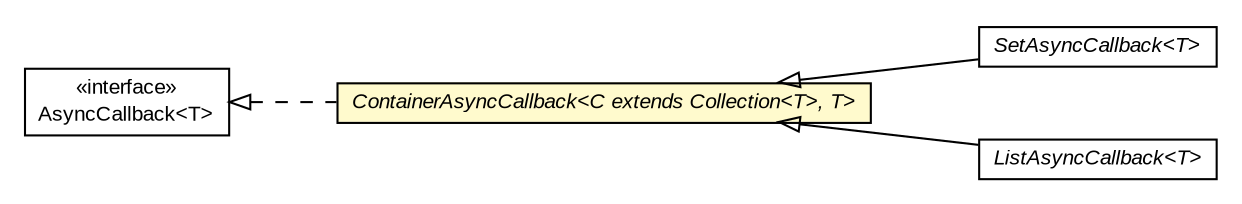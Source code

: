 #!/usr/local/bin/dot
#
# Class diagram 
# Generated by UMLGraph version R5_6-24-gf6e263 (http://www.umlgraph.org/)
#

digraph G {
	edge [fontname="arial",fontsize=10,labelfontname="arial",labelfontsize=10];
	node [fontname="arial",fontsize=10,shape=plaintext];
	nodesep=0.25;
	ranksep=0.5;
	rankdir=LR;
	// org.turbogwt.core.http.SetAsyncCallback<T>
	c528 [label=<<table title="org.turbogwt.core.http.SetAsyncCallback" border="0" cellborder="1" cellspacing="0" cellpadding="2" port="p" href="./SetAsyncCallback.html">
		<tr><td><table border="0" cellspacing="0" cellpadding="1">
<tr><td align="center" balign="center"><font face="arial italic"> SetAsyncCallback&lt;T&gt; </font></td></tr>
		</table></td></tr>
		</table>>, URL="./SetAsyncCallback.html", fontname="arial", fontcolor="black", fontsize=10.0];
	// org.turbogwt.core.http.ListAsyncCallback<T>
	c543 [label=<<table title="org.turbogwt.core.http.ListAsyncCallback" border="0" cellborder="1" cellspacing="0" cellpadding="2" port="p" href="./ListAsyncCallback.html">
		<tr><td><table border="0" cellspacing="0" cellpadding="1">
<tr><td align="center" balign="center"><font face="arial italic"> ListAsyncCallback&lt;T&gt; </font></td></tr>
		</table></td></tr>
		</table>>, URL="./ListAsyncCallback.html", fontname="arial", fontcolor="black", fontsize=10.0];
	// org.turbogwt.core.http.ContainerAsyncCallback<C extends java.util.Collection<T>, T>
	c555 [label=<<table title="org.turbogwt.core.http.ContainerAsyncCallback" border="0" cellborder="1" cellspacing="0" cellpadding="2" port="p" bgcolor="lemonChiffon" href="./ContainerAsyncCallback.html">
		<tr><td><table border="0" cellspacing="0" cellpadding="1">
<tr><td align="center" balign="center"><font face="arial italic"> ContainerAsyncCallback&lt;C extends Collection&lt;T&gt;, T&gt; </font></td></tr>
		</table></td></tr>
		</table>>, URL="./ContainerAsyncCallback.html", fontname="arial", fontcolor="black", fontsize=10.0];
	//org.turbogwt.core.http.SetAsyncCallback<T> extends org.turbogwt.core.http.ContainerAsyncCallback<java.util.Set<T>, T>
	c555:p -> c528:p [dir=back,arrowtail=empty];
	//org.turbogwt.core.http.ListAsyncCallback<T> extends org.turbogwt.core.http.ContainerAsyncCallback<java.util.List<T>, T>
	c555:p -> c543:p [dir=back,arrowtail=empty];
	//org.turbogwt.core.http.ContainerAsyncCallback<C extends java.util.Collection<T>, T> implements com.google.gwt.user.client.rpc.AsyncCallback<T>
	c596:p -> c555:p [dir=back,arrowtail=empty,style=dashed];
	// com.google.gwt.user.client.rpc.AsyncCallback<T>
	c596 [label=<<table title="com.google.gwt.user.client.rpc.AsyncCallback" border="0" cellborder="1" cellspacing="0" cellpadding="2" port="p" href="http://google-web-toolkit.googlecode.com/svn/javadoc/latest/com/google/gwt/user/client/rpc/AsyncCallback.html">
		<tr><td><table border="0" cellspacing="0" cellpadding="1">
<tr><td align="center" balign="center"> &#171;interface&#187; </td></tr>
<tr><td align="center" balign="center"> AsyncCallback&lt;T&gt; </td></tr>
		</table></td></tr>
		</table>>, URL="http://google-web-toolkit.googlecode.com/svn/javadoc/latest/com/google/gwt/user/client/rpc/AsyncCallback.html", fontname="arial", fontcolor="black", fontsize=10.0];
}


